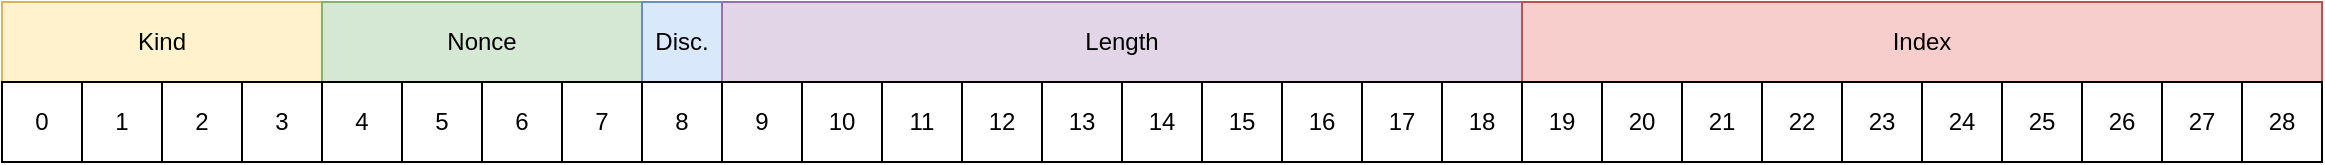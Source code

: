 <mxfile version="23.0.2" type="device">
  <diagram name="Page-1" id="D2t-uky-OOhXq_BQYKhJ">
    <mxGraphModel dx="1053" dy="749" grid="1" gridSize="10" guides="1" tooltips="1" connect="1" arrows="1" fold="1" page="1" pageScale="1" pageWidth="850" pageHeight="1100" math="0" shadow="0">
      <root>
        <mxCell id="0" />
        <mxCell id="1" parent="0" />
        <mxCell id="rDKk_uTNcpZqrWIWPlHD-75" value="Kind" style="rounded=0;whiteSpace=wrap;html=1;fillColor=#fff2cc;strokeColor=#d6b656;" vertex="1" parent="1">
          <mxGeometry x="80" y="120" width="160" height="40" as="geometry" />
        </mxCell>
        <mxCell id="rDKk_uTNcpZqrWIWPlHD-77" value="Nonce" style="rounded=0;whiteSpace=wrap;html=1;fillColor=#d5e8d4;strokeColor=#82b366;" vertex="1" parent="1">
          <mxGeometry x="240" y="120" width="160" height="40" as="geometry" />
        </mxCell>
        <mxCell id="rDKk_uTNcpZqrWIWPlHD-78" value="Disc." style="rounded=0;whiteSpace=wrap;html=1;fillColor=#dae8fc;strokeColor=#6c8ebf;" vertex="1" parent="1">
          <mxGeometry x="400" y="120" width="40" height="40" as="geometry" />
        </mxCell>
        <mxCell id="rDKk_uTNcpZqrWIWPlHD-79" value="Length" style="rounded=0;whiteSpace=wrap;html=1;fillColor=#e1d5e7;strokeColor=#9673a6;" vertex="1" parent="1">
          <mxGeometry x="440" y="120" width="400" height="40" as="geometry" />
        </mxCell>
        <mxCell id="rDKk_uTNcpZqrWIWPlHD-80" value="Index" style="rounded=0;whiteSpace=wrap;html=1;fillColor=#f8cecc;strokeColor=#b85450;" vertex="1" parent="1">
          <mxGeometry x="840" y="120" width="400" height="40" as="geometry" />
        </mxCell>
        <mxCell id="rDKk_uTNcpZqrWIWPlHD-1" value="0" style="rounded=0;whiteSpace=wrap;html=1;" vertex="1" parent="1">
          <mxGeometry x="80" y="160" width="40" height="40" as="geometry" />
        </mxCell>
        <mxCell id="rDKk_uTNcpZqrWIWPlHD-2" value="1" style="rounded=0;whiteSpace=wrap;html=1;" vertex="1" parent="1">
          <mxGeometry x="120" y="160" width="40" height="40" as="geometry" />
        </mxCell>
        <mxCell id="rDKk_uTNcpZqrWIWPlHD-3" value="2" style="rounded=0;whiteSpace=wrap;html=1;" vertex="1" parent="1">
          <mxGeometry x="160" y="160" width="40" height="40" as="geometry" />
        </mxCell>
        <mxCell id="rDKk_uTNcpZqrWIWPlHD-4" value="3" style="rounded=0;whiteSpace=wrap;html=1;" vertex="1" parent="1">
          <mxGeometry x="200" y="160" width="40" height="40" as="geometry" />
        </mxCell>
        <mxCell id="rDKk_uTNcpZqrWIWPlHD-5" value="4" style="rounded=0;whiteSpace=wrap;html=1;" vertex="1" parent="1">
          <mxGeometry x="240" y="160" width="40" height="40" as="geometry" />
        </mxCell>
        <mxCell id="rDKk_uTNcpZqrWIWPlHD-6" value="5" style="rounded=0;whiteSpace=wrap;html=1;" vertex="1" parent="1">
          <mxGeometry x="280" y="160" width="40" height="40" as="geometry" />
        </mxCell>
        <mxCell id="rDKk_uTNcpZqrWIWPlHD-7" value="6" style="rounded=0;whiteSpace=wrap;html=1;" vertex="1" parent="1">
          <mxGeometry x="320" y="160" width="40" height="40" as="geometry" />
        </mxCell>
        <mxCell id="rDKk_uTNcpZqrWIWPlHD-8" value="7" style="rounded=0;whiteSpace=wrap;html=1;" vertex="1" parent="1">
          <mxGeometry x="360" y="160" width="40" height="40" as="geometry" />
        </mxCell>
        <mxCell id="rDKk_uTNcpZqrWIWPlHD-9" value="8" style="rounded=0;whiteSpace=wrap;html=1;" vertex="1" parent="1">
          <mxGeometry x="400" y="160" width="40" height="40" as="geometry" />
        </mxCell>
        <mxCell id="rDKk_uTNcpZqrWIWPlHD-10" value="9" style="rounded=0;whiteSpace=wrap;html=1;" vertex="1" parent="1">
          <mxGeometry x="440" y="160" width="40" height="40" as="geometry" />
        </mxCell>
        <mxCell id="rDKk_uTNcpZqrWIWPlHD-11" value="10" style="rounded=0;whiteSpace=wrap;html=1;" vertex="1" parent="1">
          <mxGeometry x="480" y="160" width="40" height="40" as="geometry" />
        </mxCell>
        <mxCell id="rDKk_uTNcpZqrWIWPlHD-12" value="11" style="rounded=0;whiteSpace=wrap;html=1;" vertex="1" parent="1">
          <mxGeometry x="520" y="160" width="40" height="40" as="geometry" />
        </mxCell>
        <mxCell id="rDKk_uTNcpZqrWIWPlHD-13" value="12" style="rounded=0;whiteSpace=wrap;html=1;" vertex="1" parent="1">
          <mxGeometry x="560" y="160" width="40" height="40" as="geometry" />
        </mxCell>
        <mxCell id="rDKk_uTNcpZqrWIWPlHD-14" value="13" style="rounded=0;whiteSpace=wrap;html=1;" vertex="1" parent="1">
          <mxGeometry x="600" y="160" width="40" height="40" as="geometry" />
        </mxCell>
        <mxCell id="rDKk_uTNcpZqrWIWPlHD-15" value="14" style="rounded=0;whiteSpace=wrap;html=1;direction=south;" vertex="1" parent="1">
          <mxGeometry x="640" y="160" width="40" height="40" as="geometry" />
        </mxCell>
        <mxCell id="rDKk_uTNcpZqrWIWPlHD-16" value="15" style="rounded=0;whiteSpace=wrap;html=1;" vertex="1" parent="1">
          <mxGeometry x="680" y="160" width="40" height="40" as="geometry" />
        </mxCell>
        <mxCell id="rDKk_uTNcpZqrWIWPlHD-17" value="16" style="rounded=0;whiteSpace=wrap;html=1;" vertex="1" parent="1">
          <mxGeometry x="720" y="160" width="40" height="40" as="geometry" />
        </mxCell>
        <mxCell id="rDKk_uTNcpZqrWIWPlHD-18" value="17" style="rounded=0;whiteSpace=wrap;html=1;" vertex="1" parent="1">
          <mxGeometry x="760" y="160" width="40" height="40" as="geometry" />
        </mxCell>
        <mxCell id="rDKk_uTNcpZqrWIWPlHD-19" value="18" style="rounded=0;whiteSpace=wrap;html=1;" vertex="1" parent="1">
          <mxGeometry x="800" y="160" width="40" height="40" as="geometry" />
        </mxCell>
        <mxCell id="rDKk_uTNcpZqrWIWPlHD-20" value="19" style="rounded=0;whiteSpace=wrap;html=1;" vertex="1" parent="1">
          <mxGeometry x="840" y="160" width="40" height="40" as="geometry" />
        </mxCell>
        <mxCell id="rDKk_uTNcpZqrWIWPlHD-21" value="20" style="rounded=0;whiteSpace=wrap;html=1;" vertex="1" parent="1">
          <mxGeometry x="880" y="160" width="40" height="40" as="geometry" />
        </mxCell>
        <mxCell id="rDKk_uTNcpZqrWIWPlHD-22" value="21" style="rounded=0;whiteSpace=wrap;html=1;" vertex="1" parent="1">
          <mxGeometry x="920" y="160" width="40" height="40" as="geometry" />
        </mxCell>
        <mxCell id="rDKk_uTNcpZqrWIWPlHD-23" value="22" style="rounded=0;whiteSpace=wrap;html=1;" vertex="1" parent="1">
          <mxGeometry x="960" y="160" width="40" height="40" as="geometry" />
        </mxCell>
        <mxCell id="rDKk_uTNcpZqrWIWPlHD-24" value="23" style="rounded=0;whiteSpace=wrap;html=1;" vertex="1" parent="1">
          <mxGeometry x="1000" y="160" width="40" height="40" as="geometry" />
        </mxCell>
        <mxCell id="rDKk_uTNcpZqrWIWPlHD-49" value="24" style="rounded=0;whiteSpace=wrap;html=1;" vertex="1" parent="1">
          <mxGeometry x="1040" y="160" width="40" height="40" as="geometry" />
        </mxCell>
        <mxCell id="rDKk_uTNcpZqrWIWPlHD-50" value="25" style="rounded=0;whiteSpace=wrap;html=1;" vertex="1" parent="1">
          <mxGeometry x="1080" y="160" width="40" height="40" as="geometry" />
        </mxCell>
        <mxCell id="rDKk_uTNcpZqrWIWPlHD-51" value="26" style="rounded=0;whiteSpace=wrap;html=1;" vertex="1" parent="1">
          <mxGeometry x="1120" y="160" width="40" height="40" as="geometry" />
        </mxCell>
        <mxCell id="rDKk_uTNcpZqrWIWPlHD-52" value="27" style="rounded=0;whiteSpace=wrap;html=1;" vertex="1" parent="1">
          <mxGeometry x="1160" y="160" width="40" height="40" as="geometry" />
        </mxCell>
        <mxCell id="rDKk_uTNcpZqrWIWPlHD-53" value="28" style="rounded=0;whiteSpace=wrap;html=1;" vertex="1" parent="1">
          <mxGeometry x="1200" y="160" width="40" height="40" as="geometry" />
        </mxCell>
      </root>
    </mxGraphModel>
  </diagram>
</mxfile>
